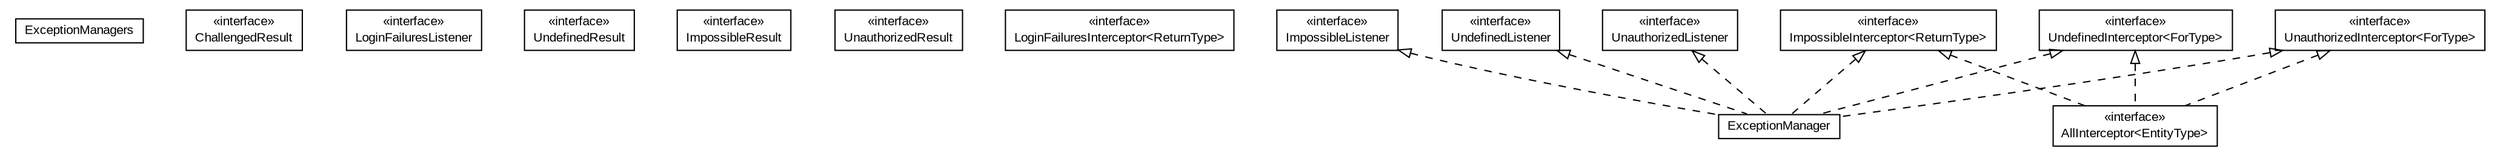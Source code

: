 #!/usr/local/bin/dot
#
# Class diagram 
# Generated by UMLGraph version 5.1 (http://www.umlgraph.org/)
#

digraph G {
	edge [fontname="arial",fontsize=10,labelfontname="arial",labelfontsize=10];
	node [fontname="arial",fontsize=10,shape=plaintext];
	nodesep=0.25;
	ranksep=0.5;
	// io.nextweb.operations.exceptions.ExceptionManagers
	c100 [label=<<table title="io.nextweb.operations.exceptions.ExceptionManagers" border="0" cellborder="1" cellspacing="0" cellpadding="2" port="p" href="./ExceptionManagers.html">
		<tr><td><table border="0" cellspacing="0" cellpadding="1">
<tr><td align="center" balign="center"> ExceptionManagers </td></tr>
		</table></td></tr>
		</table>>, fontname="arial", fontcolor="black", fontsize=10.0];
	// io.nextweb.operations.exceptions.ChallengedResult
	c101 [label=<<table title="io.nextweb.operations.exceptions.ChallengedResult" border="0" cellborder="1" cellspacing="0" cellpadding="2" port="p" href="./ChallengedResult.html">
		<tr><td><table border="0" cellspacing="0" cellpadding="1">
<tr><td align="center" balign="center"> &#171;interface&#187; </td></tr>
<tr><td align="center" balign="center"> ChallengedResult </td></tr>
		</table></td></tr>
		</table>>, fontname="arial", fontcolor="black", fontsize=10.0];
	// io.nextweb.operations.exceptions.LoginFailuresListener
	c102 [label=<<table title="io.nextweb.operations.exceptions.LoginFailuresListener" border="0" cellborder="1" cellspacing="0" cellpadding="2" port="p" href="./LoginFailuresListener.html">
		<tr><td><table border="0" cellspacing="0" cellpadding="1">
<tr><td align="center" balign="center"> &#171;interface&#187; </td></tr>
<tr><td align="center" balign="center"> LoginFailuresListener </td></tr>
		</table></td></tr>
		</table>>, fontname="arial", fontcolor="black", fontsize=10.0];
	// io.nextweb.operations.exceptions.UndefinedResult
	c103 [label=<<table title="io.nextweb.operations.exceptions.UndefinedResult" border="0" cellborder="1" cellspacing="0" cellpadding="2" port="p" href="./UndefinedResult.html">
		<tr><td><table border="0" cellspacing="0" cellpadding="1">
<tr><td align="center" balign="center"> &#171;interface&#187; </td></tr>
<tr><td align="center" balign="center"> UndefinedResult </td></tr>
		</table></td></tr>
		</table>>, fontname="arial", fontcolor="black", fontsize=10.0];
	// io.nextweb.operations.exceptions.ImpossibleResult
	c104 [label=<<table title="io.nextweb.operations.exceptions.ImpossibleResult" border="0" cellborder="1" cellspacing="0" cellpadding="2" port="p" href="./ImpossibleResult.html">
		<tr><td><table border="0" cellspacing="0" cellpadding="1">
<tr><td align="center" balign="center"> &#171;interface&#187; </td></tr>
<tr><td align="center" balign="center"> ImpossibleResult </td></tr>
		</table></td></tr>
		</table>>, fontname="arial", fontcolor="black", fontsize=10.0];
	// io.nextweb.operations.exceptions.UnauthorizedResult
	c105 [label=<<table title="io.nextweb.operations.exceptions.UnauthorizedResult" border="0" cellborder="1" cellspacing="0" cellpadding="2" port="p" href="./UnauthorizedResult.html">
		<tr><td><table border="0" cellspacing="0" cellpadding="1">
<tr><td align="center" balign="center"> &#171;interface&#187; </td></tr>
<tr><td align="center" balign="center"> UnauthorizedResult </td></tr>
		</table></td></tr>
		</table>>, fontname="arial", fontcolor="black", fontsize=10.0];
	// io.nextweb.operations.exceptions.LoginFailuresInterceptor<ReturnType>
	c106 [label=<<table title="io.nextweb.operations.exceptions.LoginFailuresInterceptor" border="0" cellborder="1" cellspacing="0" cellpadding="2" port="p" href="./LoginFailuresInterceptor.html">
		<tr><td><table border="0" cellspacing="0" cellpadding="1">
<tr><td align="center" balign="center"> &#171;interface&#187; </td></tr>
<tr><td align="center" balign="center"> LoginFailuresInterceptor&lt;ReturnType&gt; </td></tr>
		</table></td></tr>
		</table>>, fontname="arial", fontcolor="black", fontsize=10.0];
	// io.nextweb.operations.exceptions.ImpossibleListener
	c107 [label=<<table title="io.nextweb.operations.exceptions.ImpossibleListener" border="0" cellborder="1" cellspacing="0" cellpadding="2" port="p" href="./ImpossibleListener.html">
		<tr><td><table border="0" cellspacing="0" cellpadding="1">
<tr><td align="center" balign="center"> &#171;interface&#187; </td></tr>
<tr><td align="center" balign="center"> ImpossibleListener </td></tr>
		</table></td></tr>
		</table>>, fontname="arial", fontcolor="black", fontsize=10.0];
	// io.nextweb.operations.exceptions.UndefinedListener
	c108 [label=<<table title="io.nextweb.operations.exceptions.UndefinedListener" border="0" cellborder="1" cellspacing="0" cellpadding="2" port="p" href="./UndefinedListener.html">
		<tr><td><table border="0" cellspacing="0" cellpadding="1">
<tr><td align="center" balign="center"> &#171;interface&#187; </td></tr>
<tr><td align="center" balign="center"> UndefinedListener </td></tr>
		</table></td></tr>
		</table>>, fontname="arial", fontcolor="black", fontsize=10.0];
	// io.nextweb.operations.exceptions.UnauthorizedListener
	c109 [label=<<table title="io.nextweb.operations.exceptions.UnauthorizedListener" border="0" cellborder="1" cellspacing="0" cellpadding="2" port="p" href="./UnauthorizedListener.html">
		<tr><td><table border="0" cellspacing="0" cellpadding="1">
<tr><td align="center" balign="center"> &#171;interface&#187; </td></tr>
<tr><td align="center" balign="center"> UnauthorizedListener </td></tr>
		</table></td></tr>
		</table>>, fontname="arial", fontcolor="black", fontsize=10.0];
	// io.nextweb.operations.exceptions.ExceptionManager
	c110 [label=<<table title="io.nextweb.operations.exceptions.ExceptionManager" border="0" cellborder="1" cellspacing="0" cellpadding="2" port="p" href="./ExceptionManager.html">
		<tr><td><table border="0" cellspacing="0" cellpadding="1">
<tr><td align="center" balign="center"> ExceptionManager </td></tr>
		</table></td></tr>
		</table>>, fontname="arial", fontcolor="black", fontsize=10.0];
	// io.nextweb.operations.exceptions.ImpossibleInterceptor<ReturnType>
	c111 [label=<<table title="io.nextweb.operations.exceptions.ImpossibleInterceptor" border="0" cellborder="1" cellspacing="0" cellpadding="2" port="p" href="./ImpossibleInterceptor.html">
		<tr><td><table border="0" cellspacing="0" cellpadding="1">
<tr><td align="center" balign="center"> &#171;interface&#187; </td></tr>
<tr><td align="center" balign="center"> ImpossibleInterceptor&lt;ReturnType&gt; </td></tr>
		</table></td></tr>
		</table>>, fontname="arial", fontcolor="black", fontsize=10.0];
	// io.nextweb.operations.exceptions.UndefinedInterceptor<ForType>
	c112 [label=<<table title="io.nextweb.operations.exceptions.UndefinedInterceptor" border="0" cellborder="1" cellspacing="0" cellpadding="2" port="p" href="./UndefinedInterceptor.html">
		<tr><td><table border="0" cellspacing="0" cellpadding="1">
<tr><td align="center" balign="center"> &#171;interface&#187; </td></tr>
<tr><td align="center" balign="center"> UndefinedInterceptor&lt;ForType&gt; </td></tr>
		</table></td></tr>
		</table>>, fontname="arial", fontcolor="black", fontsize=10.0];
	// io.nextweb.operations.exceptions.UnauthorizedInterceptor<ForType>
	c113 [label=<<table title="io.nextweb.operations.exceptions.UnauthorizedInterceptor" border="0" cellborder="1" cellspacing="0" cellpadding="2" port="p" href="./UnauthorizedInterceptor.html">
		<tr><td><table border="0" cellspacing="0" cellpadding="1">
<tr><td align="center" balign="center"> &#171;interface&#187; </td></tr>
<tr><td align="center" balign="center"> UnauthorizedInterceptor&lt;ForType&gt; </td></tr>
		</table></td></tr>
		</table>>, fontname="arial", fontcolor="black", fontsize=10.0];
	// io.nextweb.operations.exceptions.AllInterceptor<EntityType>
	c114 [label=<<table title="io.nextweb.operations.exceptions.AllInterceptor" border="0" cellborder="1" cellspacing="0" cellpadding="2" port="p" href="./AllInterceptor.html">
		<tr><td><table border="0" cellspacing="0" cellpadding="1">
<tr><td align="center" balign="center"> &#171;interface&#187; </td></tr>
<tr><td align="center" balign="center"> AllInterceptor&lt;EntityType&gt; </td></tr>
		</table></td></tr>
		</table>>, fontname="arial", fontcolor="black", fontsize=10.0];
	//io.nextweb.operations.exceptions.ExceptionManager implements io.nextweb.operations.exceptions.UnauthorizedInterceptor<ForType>
	c113:p -> c110:p [dir=back,arrowtail=empty,style=dashed];
	//io.nextweb.operations.exceptions.ExceptionManager implements io.nextweb.operations.exceptions.UnauthorizedListener
	c109:p -> c110:p [dir=back,arrowtail=empty,style=dashed];
	//io.nextweb.operations.exceptions.ExceptionManager implements io.nextweb.operations.exceptions.UndefinedListener
	c108:p -> c110:p [dir=back,arrowtail=empty,style=dashed];
	//io.nextweb.operations.exceptions.ExceptionManager implements io.nextweb.operations.exceptions.ImpossibleListener
	c107:p -> c110:p [dir=back,arrowtail=empty,style=dashed];
	//io.nextweb.operations.exceptions.ExceptionManager implements io.nextweb.operations.exceptions.ImpossibleInterceptor<ReturnType>
	c111:p -> c110:p [dir=back,arrowtail=empty,style=dashed];
	//io.nextweb.operations.exceptions.ExceptionManager implements io.nextweb.operations.exceptions.UndefinedInterceptor<ForType>
	c112:p -> c110:p [dir=back,arrowtail=empty,style=dashed];
	//io.nextweb.operations.exceptions.AllInterceptor<EntityType> implements io.nextweb.operations.exceptions.UnauthorizedInterceptor<ForType>
	c113:p -> c114:p [dir=back,arrowtail=empty,style=dashed];
	//io.nextweb.operations.exceptions.AllInterceptor<EntityType> implements io.nextweb.operations.exceptions.UndefinedInterceptor<ForType>
	c112:p -> c114:p [dir=back,arrowtail=empty,style=dashed];
	//io.nextweb.operations.exceptions.AllInterceptor<EntityType> implements io.nextweb.operations.exceptions.ImpossibleInterceptor<ReturnType>
	c111:p -> c114:p [dir=back,arrowtail=empty,style=dashed];
}

